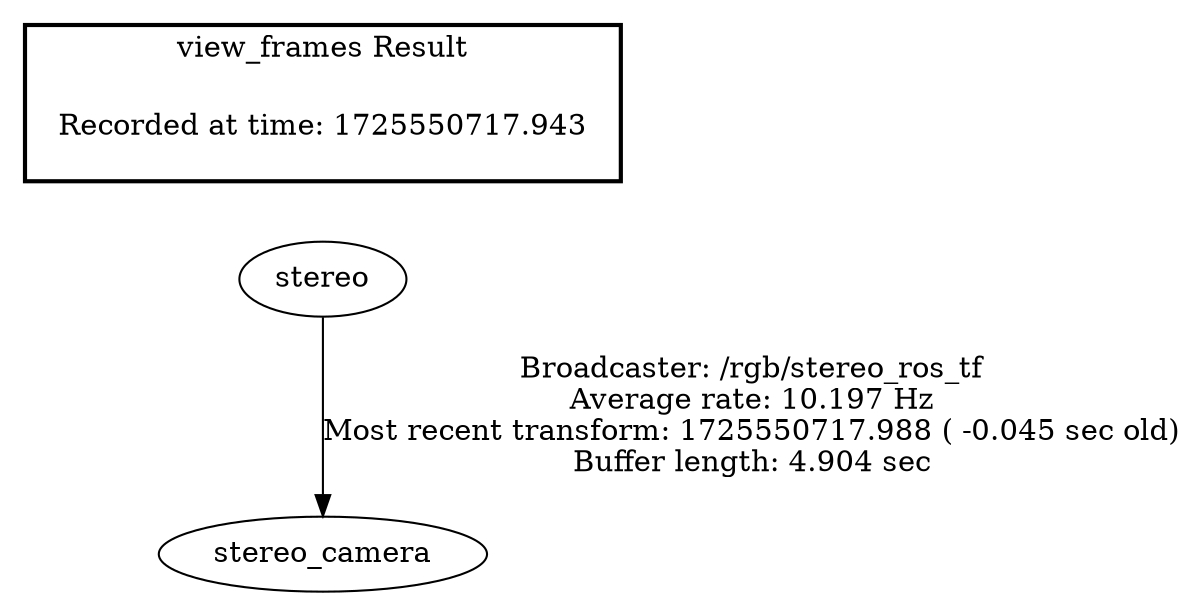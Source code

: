 digraph G {
"stereo" -> "stereo_camera"[label="Broadcaster: /rgb/stereo_ros_tf\nAverage rate: 10.197 Hz\nMost recent transform: 1725550717.988 ( -0.045 sec old)\nBuffer length: 4.904 sec\n"];
edge [style=invis];
 subgraph cluster_legend { style=bold; color=black; label ="view_frames Result";
"Recorded at time: 1725550717.943"[ shape=plaintext ] ;
 }->"stereo";
}